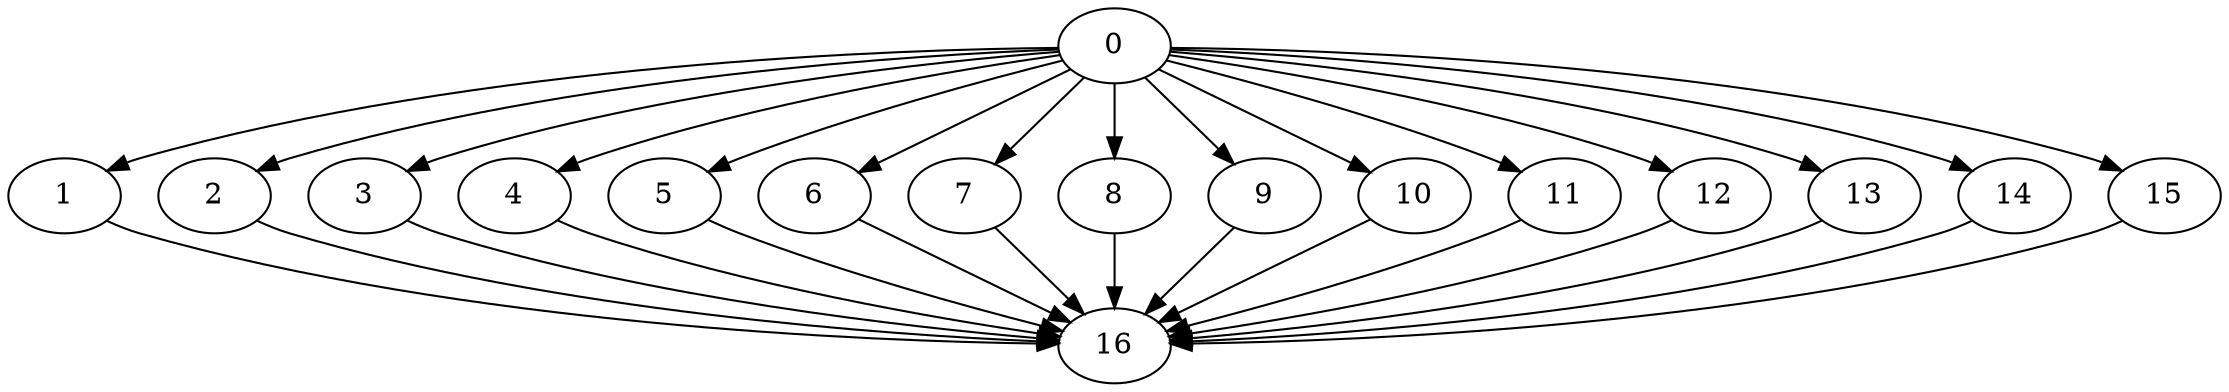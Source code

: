 digraph "Equivalent_tasks_fork_join_7" {
	0	 [Weight=50];
	1	 [Weight=70];
	2	 [Weight=70];
	3	 [Weight=70];
	4	 [Weight=70];
	5	 [Weight=70];
	6	 [Weight=70];
	7	 [Weight=70];
	8	 [Weight=70];
	9	 [Weight=70];
	10	 [Weight=70];
	11	 [Weight=70];
	12	 [Weight=70];
	13	 [Weight=70];
	14	 [Weight=70];
	15	 [Weight=70];
	16	 [Weight=70];
	0 -> 1	 [Weight=3];
	0 -> 2	 [Weight=3];
	0 -> 3	 [Weight=3];
	0 -> 4	 [Weight=3];
	0 -> 5	 [Weight=3];
	0 -> 6	 [Weight=3];
	0 -> 7	 [Weight=3];
	0 -> 8	 [Weight=3];
	0 -> 9	 [Weight=3];
	0 -> 10	 [Weight=3];
	0 -> 11	 [Weight=3];
	0 -> 12	 [Weight=3];
	0 -> 13	 [Weight=3];
	0 -> 14	 [Weight=3];
	0 -> 15	 [Weight=3];
	1 -> 16	 [Weight=3];
    2 -> 16	 [Weight=3];
    3 -> 16	 [Weight=3];
    4 -> 16	 [Weight=3];
    5 -> 16	 [Weight=3];
    6 -> 16	 [Weight=3];
    7 -> 16	 [Weight=3];
    8 -> 16	 [Weight=3];
    9 -> 16	 [Weight=3];
    10 -> 16     [Weight=3];
    11 -> 16	 [Weight=3];
    12 -> 16	 [Weight=3];
    13 -> 16	 [Weight=3];
    14 -> 16	 [Weight=3];
    15 -> 16	 [Weight=3];
}
